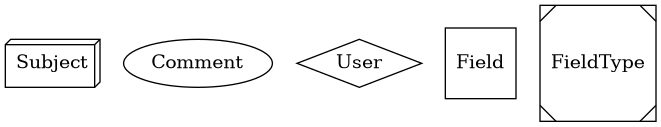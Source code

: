 @startuml
digraph model  {
Subject [shape=box3d];
Comment [shape=oval];
User [shape=diamond];
Field [shape=square];
FieldType [shape=Msquare];
}
@enduml
